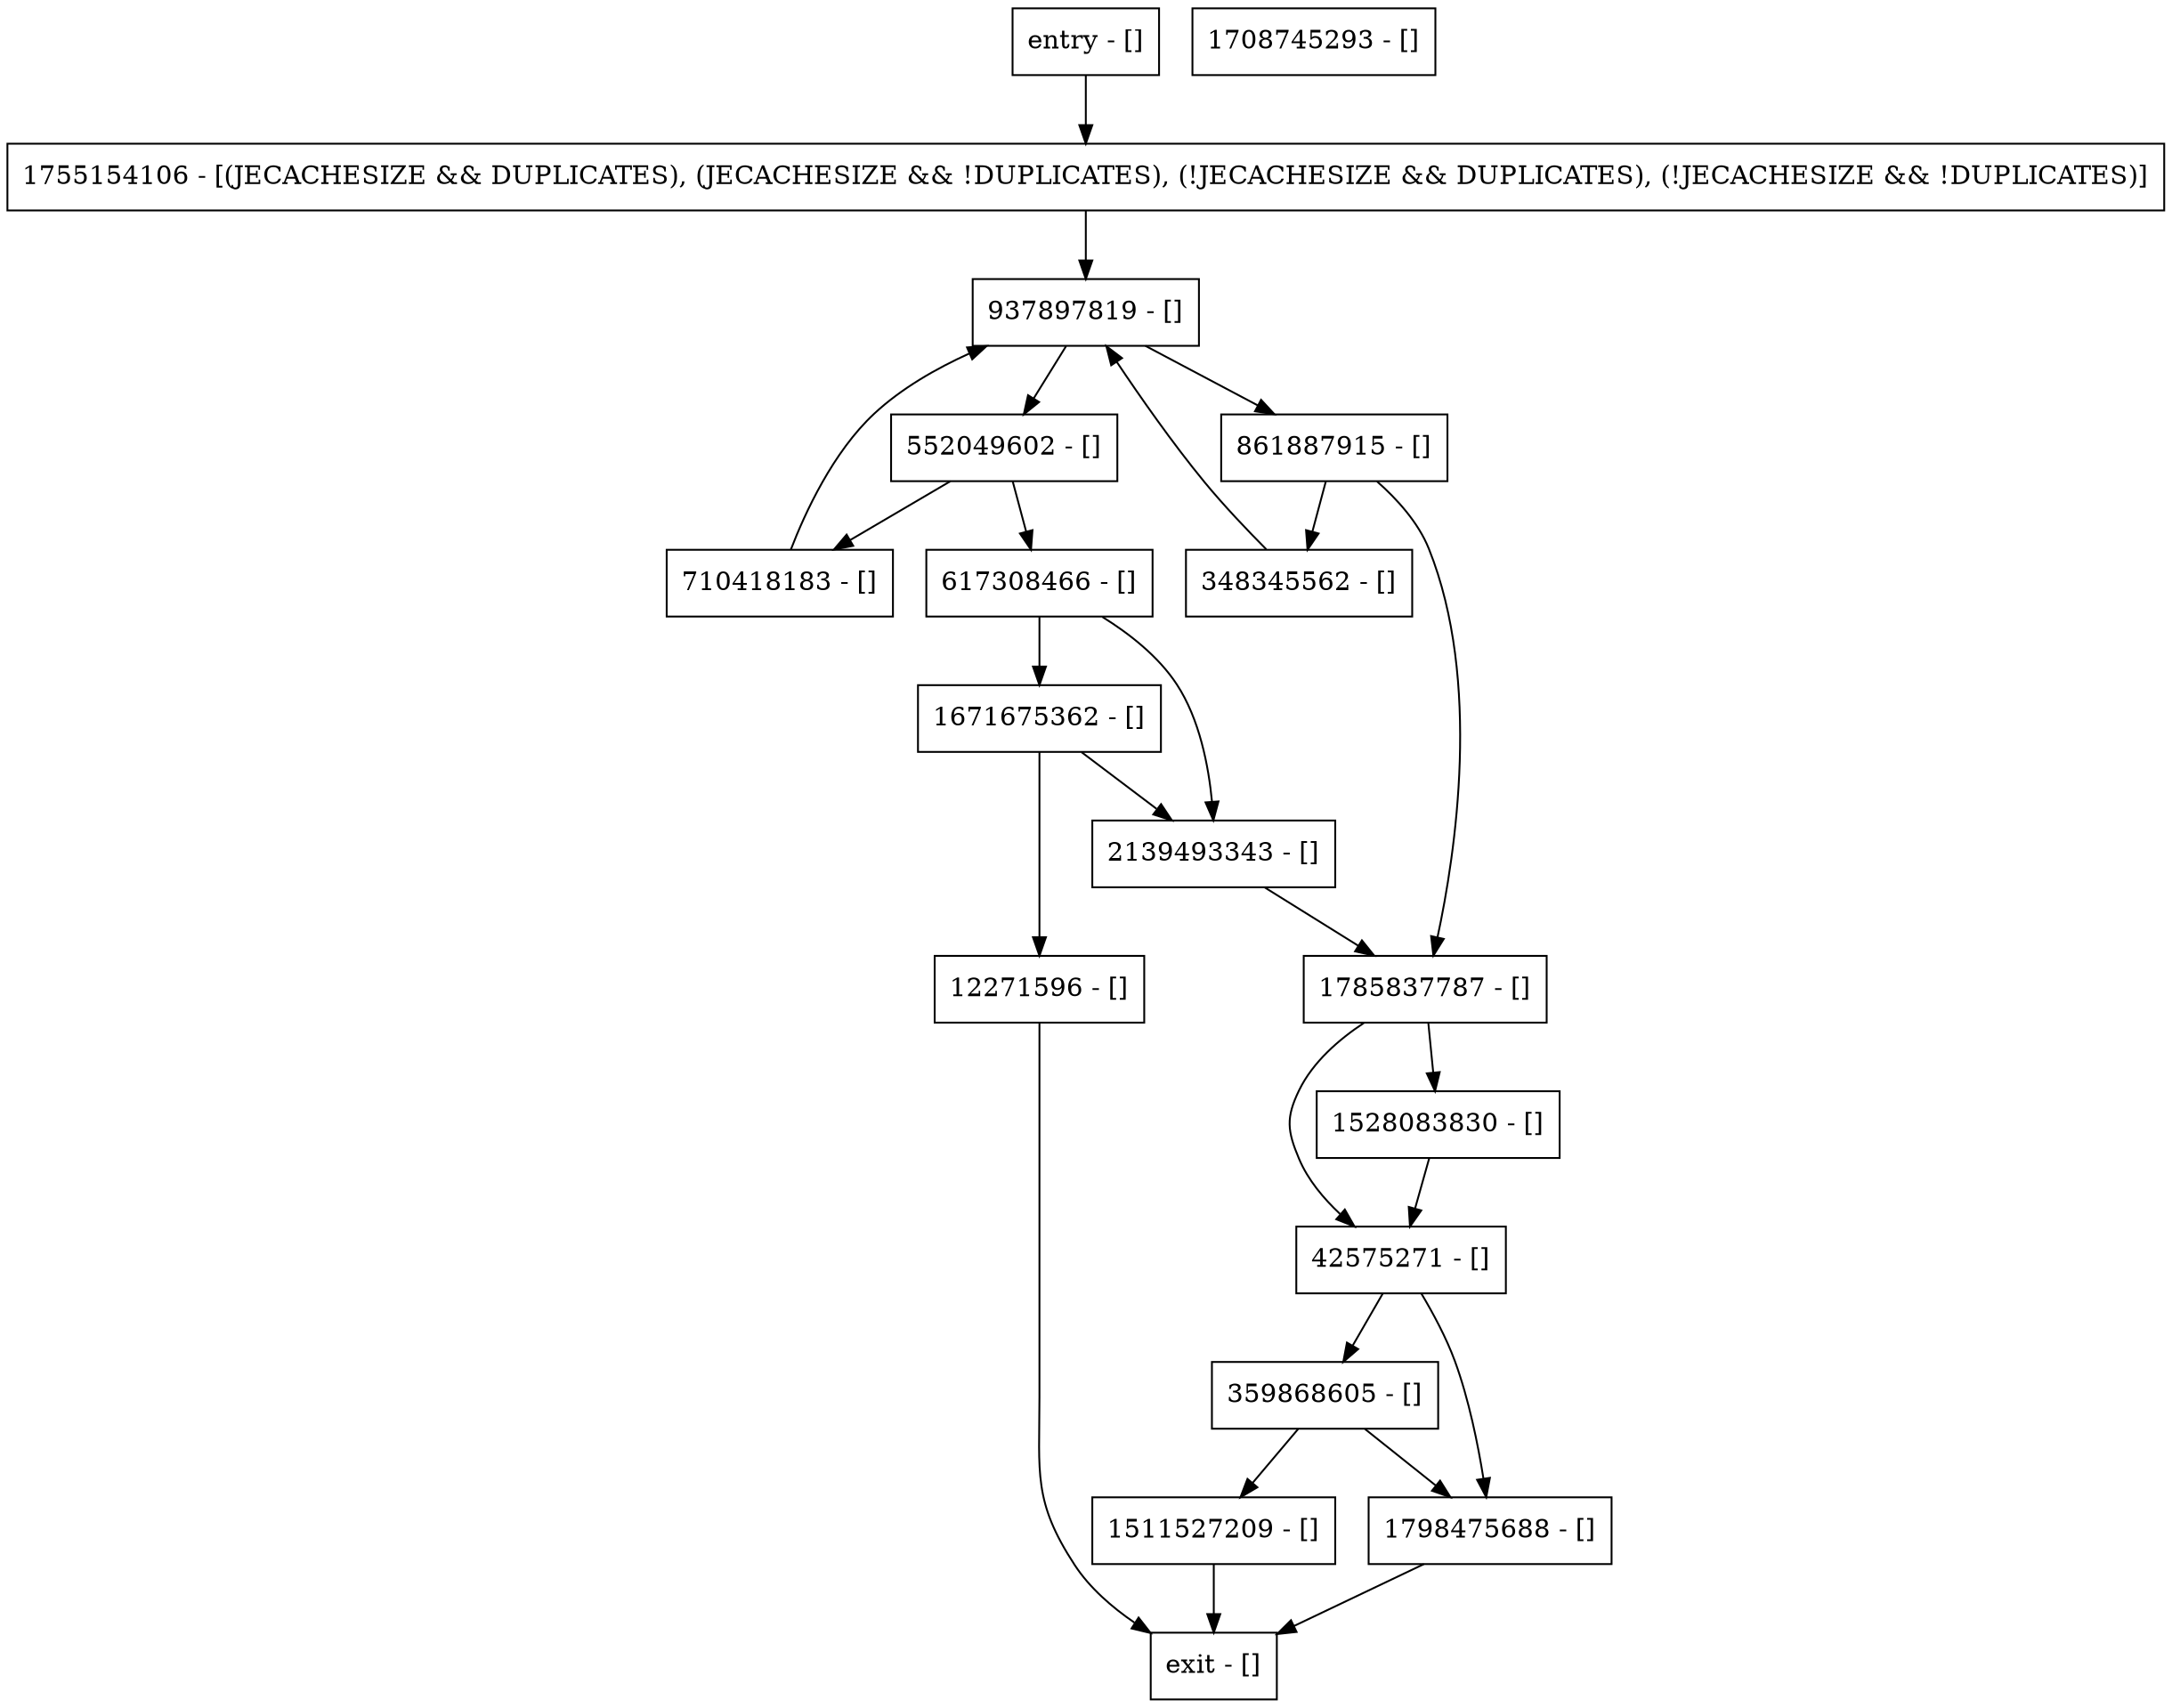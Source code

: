 digraph findBinForInsert {
node [shape=record];
1755154106 [label="1755154106 - [(JECACHESIZE && DUPLICATES), (JECACHESIZE && !DUPLICATES), (!JECACHESIZE && DUPLICATES), (!JECACHESIZE && !DUPLICATES)]"];
710418183 [label="710418183 - []"];
12271596 [label="12271596 - []"];
1708745293 [label="1708745293 - []"];
1511527209 [label="1511527209 - []"];
348345562 [label="348345562 - []"];
2139493343 [label="2139493343 - []"];
1671675362 [label="1671675362 - []"];
617308466 [label="617308466 - []"];
entry [label="entry - []"];
exit [label="exit - []"];
42575271 [label="42575271 - []"];
1528083830 [label="1528083830 - []"];
552049602 [label="552049602 - []"];
1798475688 [label="1798475688 - []"];
1785837787 [label="1785837787 - []"];
937897819 [label="937897819 - []"];
861887915 [label="861887915 - []"];
359868605 [label="359868605 - []"];
entry;
exit;
1755154106 -> 937897819;
710418183 -> 937897819;
12271596 -> exit;
1511527209 -> exit;
348345562 -> 937897819;
2139493343 -> 1785837787;
1671675362 -> 12271596;
1671675362 -> 2139493343;
617308466 -> 2139493343;
617308466 -> 1671675362;
entry -> 1755154106;
42575271 -> 1798475688;
42575271 -> 359868605;
1528083830 -> 42575271;
552049602 -> 617308466;
552049602 -> 710418183;
1798475688 -> exit;
1785837787 -> 42575271;
1785837787 -> 1528083830;
937897819 -> 552049602;
937897819 -> 861887915;
861887915 -> 1785837787;
861887915 -> 348345562;
359868605 -> 1798475688;
359868605 -> 1511527209;
}
